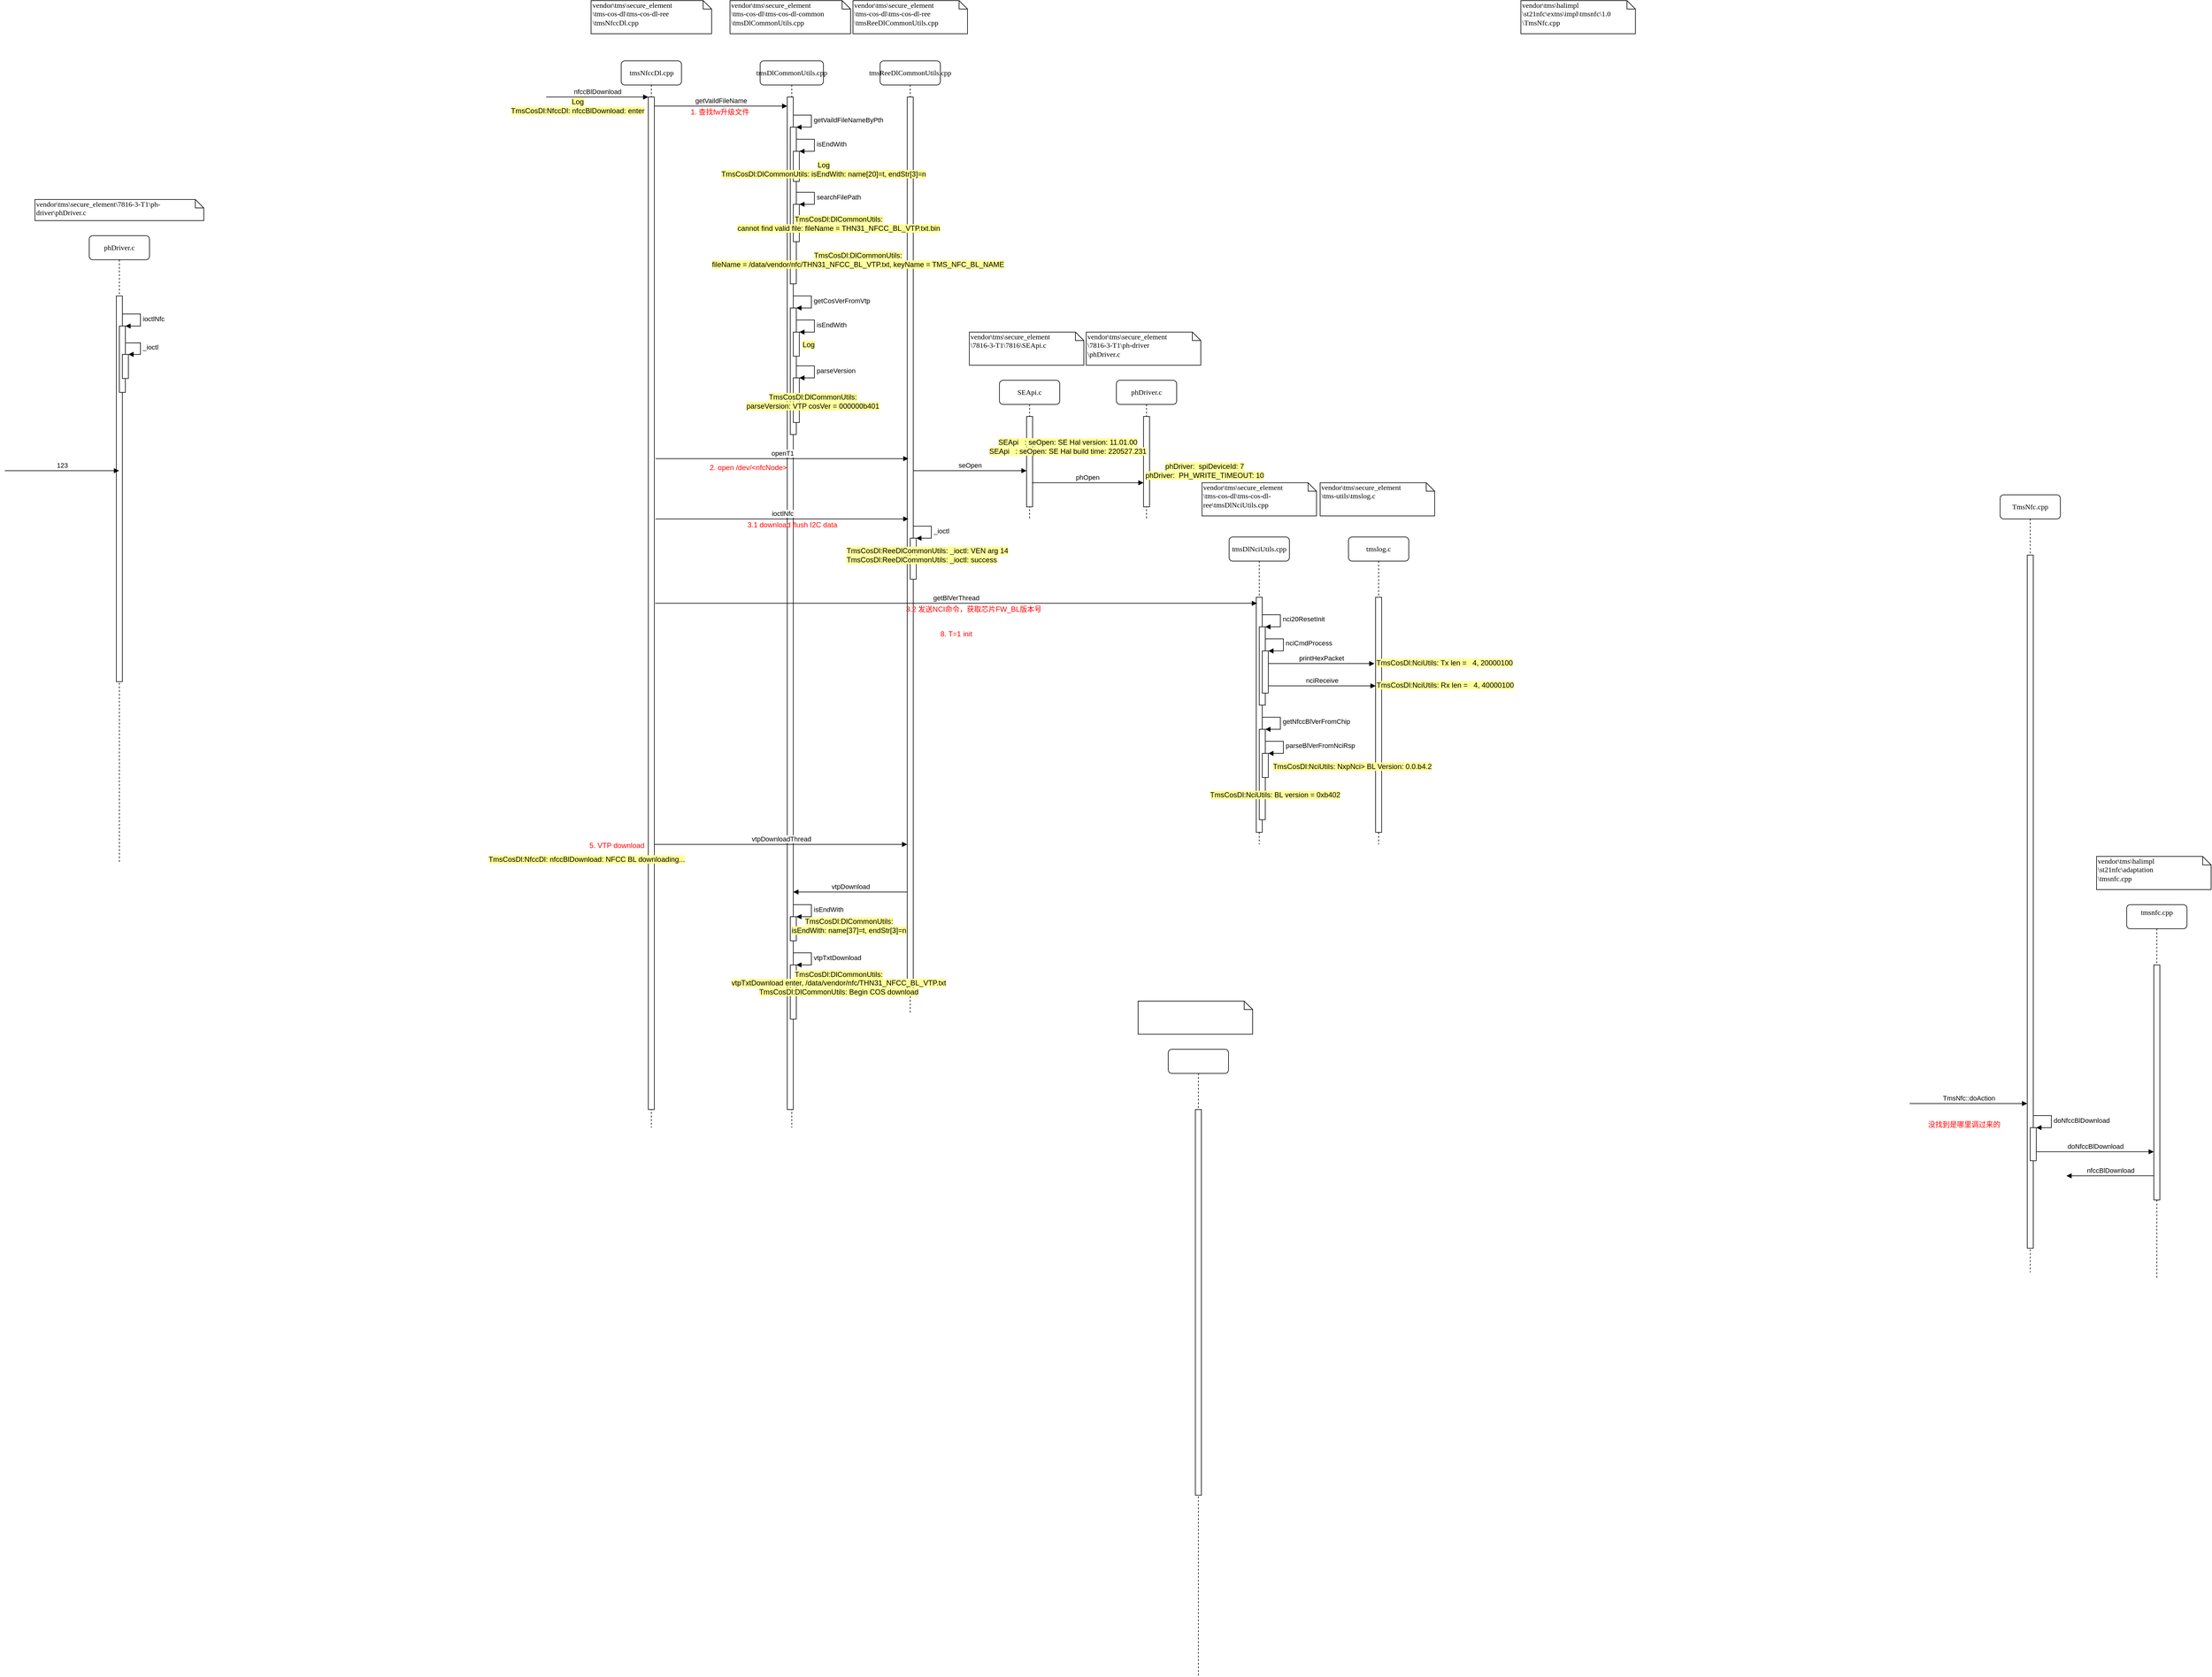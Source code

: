 <mxfile version="20.0.4" type="github">
  <diagram name="Page-1" id="13e1069c-82ec-6db2-03f1-153e76fe0fe0">
    <mxGraphModel dx="3385" dy="1491" grid="1" gridSize="10" guides="1" tooltips="1" connect="1" arrows="1" fold="1" page="1" pageScale="1" pageWidth="1100" pageHeight="850" background="none" math="0" shadow="0">
      <root>
        <mxCell id="0" />
        <mxCell id="1" parent="0" />
        <mxCell id="6wgtEtR7sXNdbjSEoORC-1" value="tmsReeDlCommonUtils.cpp" style="shape=umlLifeline;perimeter=lifelinePerimeter;whiteSpace=wrap;html=1;container=1;collapsible=0;recursiveResize=0;outlineConnect=0;rounded=1;shadow=0;comic=0;labelBackgroundColor=none;strokeWidth=1;fontFamily=Verdana;fontSize=12;align=center;" parent="1" vertex="1">
          <mxGeometry x="-628" y="-500" width="100" height="1580" as="geometry" />
        </mxCell>
        <mxCell id="6wgtEtR7sXNdbjSEoORC-2" value="" style="html=1;points=[];perimeter=orthogonalPerimeter;rounded=0;shadow=0;comic=0;labelBackgroundColor=none;strokeWidth=1;fontFamily=Verdana;fontSize=12;align=center;" parent="6wgtEtR7sXNdbjSEoORC-1" vertex="1">
          <mxGeometry x="45" y="60" width="10" height="1480" as="geometry" />
        </mxCell>
        <mxCell id="9sHiLgnCU4G7EcTDu4WB-1" value="" style="html=1;points=[];perimeter=orthogonalPerimeter;" parent="6wgtEtR7sXNdbjSEoORC-1" vertex="1">
          <mxGeometry x="50" y="792" width="10" height="68" as="geometry" />
        </mxCell>
        <mxCell id="9sHiLgnCU4G7EcTDu4WB-2" value="_ioctl" style="edgeStyle=orthogonalEdgeStyle;html=1;align=left;spacingLeft=2;endArrow=block;rounded=0;entryX=1;entryY=0;" parent="6wgtEtR7sXNdbjSEoORC-1" target="9sHiLgnCU4G7EcTDu4WB-1" edge="1">
          <mxGeometry relative="1" as="geometry">
            <mxPoint x="55" y="772" as="sourcePoint" />
            <Array as="points">
              <mxPoint x="85" y="772" />
            </Array>
          </mxGeometry>
        </mxCell>
        <mxCell id="6wgtEtR7sXNdbjSEoORC-37" value="tmsDlCommonUtils.cpp" style="shape=umlLifeline;perimeter=lifelinePerimeter;whiteSpace=wrap;html=1;container=1;collapsible=0;recursiveResize=0;outlineConnect=0;rounded=1;shadow=0;comic=0;labelBackgroundColor=none;strokeWidth=1;fontFamily=Verdana;fontSize=12;align=center;" parent="1" vertex="1">
          <mxGeometry x="-827" y="-500" width="105" height="1770" as="geometry" />
        </mxCell>
        <mxCell id="6wgtEtR7sXNdbjSEoORC-38" value="" style="html=1;points=[];perimeter=orthogonalPerimeter;rounded=0;shadow=0;comic=0;labelBackgroundColor=none;strokeWidth=1;fontFamily=Verdana;fontSize=12;align=center;" parent="6wgtEtR7sXNdbjSEoORC-37" vertex="1">
          <mxGeometry x="45" y="60" width="10" height="1680" as="geometry" />
        </mxCell>
        <object label="getVaildFileName" id="6wgtEtR7sXNdbjSEoORC-49">
          <mxCell style="html=1;verticalAlign=bottom;endArrow=block;rounded=0;" parent="6wgtEtR7sXNdbjSEoORC-37" edge="1">
            <mxGeometry width="80" relative="1" as="geometry">
              <mxPoint x="-175.5" y="75" as="sourcePoint" />
              <mxPoint x="45" y="75" as="targetPoint" />
            </mxGeometry>
          </mxCell>
        </object>
        <mxCell id="-rd93zXeOg7RclRvKw8m-17" value="" style="html=1;points=[];perimeter=orthogonalPerimeter;labelBackgroundColor=#FFFF99;fontColor=#000000;" parent="6wgtEtR7sXNdbjSEoORC-37" vertex="1">
          <mxGeometry x="50" y="110" width="10" height="260" as="geometry" />
        </mxCell>
        <mxCell id="-rd93zXeOg7RclRvKw8m-18" value="getVaildFileNameByPth" style="edgeStyle=orthogonalEdgeStyle;html=1;align=left;spacingLeft=2;endArrow=block;rounded=0;entryX=1;entryY=0;fontColor=#000000;" parent="6wgtEtR7sXNdbjSEoORC-37" target="-rd93zXeOg7RclRvKw8m-17" edge="1">
          <mxGeometry relative="1" as="geometry">
            <mxPoint x="55" y="90" as="sourcePoint" />
            <Array as="points">
              <mxPoint x="85" y="90" />
            </Array>
          </mxGeometry>
        </mxCell>
        <mxCell id="-rd93zXeOg7RclRvKw8m-19" value="" style="html=1;points=[];perimeter=orthogonalPerimeter;labelBackgroundColor=#FFFF99;fontColor=#000000;" parent="6wgtEtR7sXNdbjSEoORC-37" vertex="1">
          <mxGeometry x="55" y="150" width="10" height="50" as="geometry" />
        </mxCell>
        <mxCell id="-rd93zXeOg7RclRvKw8m-20" value="isEndWith" style="edgeStyle=orthogonalEdgeStyle;html=1;align=left;spacingLeft=2;endArrow=block;rounded=0;entryX=1;entryY=0;fontColor=#000000;" parent="6wgtEtR7sXNdbjSEoORC-37" target="-rd93zXeOg7RclRvKw8m-19" edge="1">
          <mxGeometry relative="1" as="geometry">
            <mxPoint x="60" y="130" as="sourcePoint" />
            <Array as="points">
              <mxPoint x="90" y="130" />
            </Array>
          </mxGeometry>
        </mxCell>
        <mxCell id="-rd93zXeOg7RclRvKw8m-23" value="" style="html=1;points=[];perimeter=orthogonalPerimeter;labelBackgroundColor=#FFFF99;fontColor=#000000;" parent="6wgtEtR7sXNdbjSEoORC-37" vertex="1">
          <mxGeometry x="55" y="238" width="10" height="62" as="geometry" />
        </mxCell>
        <mxCell id="-rd93zXeOg7RclRvKw8m-24" value="searchFilePath" style="edgeStyle=orthogonalEdgeStyle;html=1;align=left;spacingLeft=2;endArrow=block;rounded=0;entryX=1;entryY=0;fontColor=#000000;" parent="6wgtEtR7sXNdbjSEoORC-37" target="-rd93zXeOg7RclRvKw8m-23" edge="1">
          <mxGeometry relative="1" as="geometry">
            <mxPoint x="60" y="218" as="sourcePoint" />
            <Array as="points">
              <mxPoint x="90" y="218" />
            </Array>
          </mxGeometry>
        </mxCell>
        <mxCell id="-rd93zXeOg7RclRvKw8m-27" value="" style="html=1;points=[];perimeter=orthogonalPerimeter;labelBackgroundColor=#FFFF99;fontColor=#000000;" parent="6wgtEtR7sXNdbjSEoORC-37" vertex="1">
          <mxGeometry x="50" y="410" width="10" height="210" as="geometry" />
        </mxCell>
        <mxCell id="-rd93zXeOg7RclRvKw8m-28" value="getCosVerFromVtp" style="edgeStyle=orthogonalEdgeStyle;html=1;align=left;spacingLeft=2;endArrow=block;rounded=0;entryX=1;entryY=0;fontColor=#000000;" parent="6wgtEtR7sXNdbjSEoORC-37" target="-rd93zXeOg7RclRvKw8m-27" edge="1">
          <mxGeometry relative="1" as="geometry">
            <mxPoint x="55" y="390" as="sourcePoint" />
            <Array as="points">
              <mxPoint x="85" y="390" />
            </Array>
          </mxGeometry>
        </mxCell>
        <mxCell id="-rd93zXeOg7RclRvKw8m-30" value="" style="html=1;points=[];perimeter=orthogonalPerimeter;labelBackgroundColor=#FFFF99;fontColor=#000000;" parent="6wgtEtR7sXNdbjSEoORC-37" vertex="1">
          <mxGeometry x="55" y="450" width="10" height="40" as="geometry" />
        </mxCell>
        <mxCell id="-rd93zXeOg7RclRvKw8m-31" value="isEndWith" style="edgeStyle=orthogonalEdgeStyle;html=1;align=left;spacingLeft=2;endArrow=block;rounded=0;entryX=1;entryY=0;fontColor=#000000;" parent="6wgtEtR7sXNdbjSEoORC-37" target="-rd93zXeOg7RclRvKw8m-30" edge="1">
          <mxGeometry relative="1" as="geometry">
            <mxPoint x="60" y="430" as="sourcePoint" />
            <Array as="points">
              <mxPoint x="90" y="430" />
            </Array>
          </mxGeometry>
        </mxCell>
        <mxCell id="-rd93zXeOg7RclRvKw8m-32" value="" style="html=1;points=[];perimeter=orthogonalPerimeter;labelBackgroundColor=#FFFF99;fontColor=#000000;" parent="6wgtEtR7sXNdbjSEoORC-37" vertex="1">
          <mxGeometry x="55" y="526" width="10" height="74" as="geometry" />
        </mxCell>
        <mxCell id="-rd93zXeOg7RclRvKw8m-33" value="parseVersion" style="edgeStyle=orthogonalEdgeStyle;html=1;align=left;spacingLeft=2;endArrow=block;rounded=0;entryX=1;entryY=0;fontColor=#000000;" parent="6wgtEtR7sXNdbjSEoORC-37" target="-rd93zXeOg7RclRvKw8m-32" edge="1">
          <mxGeometry relative="1" as="geometry">
            <mxPoint x="60" y="506" as="sourcePoint" />
            <Array as="points">
              <mxPoint x="90" y="506" />
            </Array>
          </mxGeometry>
        </mxCell>
        <mxCell id="6wgtEtR7sXNdbjSEoORC-52" value="&lt;font color=&quot;#ff0000&quot;&gt;2. open /dev/&amp;lt;nfcNode&amp;gt;&lt;/font&gt;" style="text;html=1;resizable=0;autosize=1;align=center;verticalAlign=middle;points=[];fillColor=none;strokeColor=none;rounded=0;" parent="6wgtEtR7sXNdbjSEoORC-37" vertex="1">
          <mxGeometry x="-95" y="660" width="150" height="30" as="geometry" />
        </mxCell>
        <mxCell id="6wgtEtR7sXNdbjSEoORC-87" value="ioctlNfc" style="html=1;verticalAlign=bottom;endArrow=block;rounded=0;" parent="6wgtEtR7sXNdbjSEoORC-37" edge="1">
          <mxGeometry width="80" relative="1" as="geometry">
            <mxPoint x="-173.5" y="760" as="sourcePoint" />
            <mxPoint x="246" y="760" as="targetPoint" />
          </mxGeometry>
        </mxCell>
        <mxCell id="oXqchAMzsbWQh8HUrbLk-10" value="vtpDownload" style="html=1;verticalAlign=bottom;endArrow=block;rounded=0;" edge="1" parent="6wgtEtR7sXNdbjSEoORC-37">
          <mxGeometry width="80" relative="1" as="geometry">
            <mxPoint x="244" y="1379" as="sourcePoint" />
            <mxPoint x="55" y="1379" as="targetPoint" />
          </mxGeometry>
        </mxCell>
        <mxCell id="oXqchAMzsbWQh8HUrbLk-11" value="" style="html=1;points=[];perimeter=orthogonalPerimeter;labelBackgroundColor=#FFFF99;" vertex="1" parent="6wgtEtR7sXNdbjSEoORC-37">
          <mxGeometry x="50" y="1420" width="10" height="40" as="geometry" />
        </mxCell>
        <mxCell id="oXqchAMzsbWQh8HUrbLk-12" value="isEndWith" style="edgeStyle=orthogonalEdgeStyle;html=1;align=left;spacingLeft=2;endArrow=block;rounded=0;entryX=1;entryY=0;" edge="1" target="oXqchAMzsbWQh8HUrbLk-11" parent="6wgtEtR7sXNdbjSEoORC-37">
          <mxGeometry relative="1" as="geometry">
            <mxPoint x="55" y="1400" as="sourcePoint" />
            <Array as="points">
              <mxPoint x="85" y="1400" />
            </Array>
          </mxGeometry>
        </mxCell>
        <mxCell id="oXqchAMzsbWQh8HUrbLk-16" value="" style="html=1;points=[];perimeter=orthogonalPerimeter;labelBackgroundColor=#FFFF99;" vertex="1" parent="6wgtEtR7sXNdbjSEoORC-37">
          <mxGeometry x="50" y="1500" width="10" height="90" as="geometry" />
        </mxCell>
        <mxCell id="oXqchAMzsbWQh8HUrbLk-17" value="vtpTxtDownload" style="edgeStyle=orthogonalEdgeStyle;html=1;align=left;spacingLeft=2;endArrow=block;rounded=0;entryX=1;entryY=0;" edge="1" target="oXqchAMzsbWQh8HUrbLk-16" parent="6wgtEtR7sXNdbjSEoORC-37">
          <mxGeometry relative="1" as="geometry">
            <mxPoint x="55" y="1480" as="sourcePoint" />
            <Array as="points">
              <mxPoint x="85" y="1480" />
            </Array>
          </mxGeometry>
        </mxCell>
        <mxCell id="7baba1c4bc27f4b0-8" value="tmsDlNciUtils.cpp" style="shape=umlLifeline;perimeter=lifelinePerimeter;whiteSpace=wrap;html=1;container=1;collapsible=0;recursiveResize=0;outlineConnect=0;rounded=1;shadow=0;comic=0;labelBackgroundColor=none;strokeWidth=1;fontFamily=Verdana;fontSize=12;align=center;" parent="1" vertex="1">
          <mxGeometry x="-49" y="290" width="100" height="510" as="geometry" />
        </mxCell>
        <mxCell id="7baba1c4bc27f4b0-9" value="" style="html=1;points=[];perimeter=orthogonalPerimeter;rounded=0;shadow=0;comic=0;labelBackgroundColor=none;strokeWidth=1;fontFamily=Verdana;fontSize=12;align=center;" parent="7baba1c4bc27f4b0-8" vertex="1">
          <mxGeometry x="45" y="100" width="10" height="390" as="geometry" />
        </mxCell>
        <mxCell id="6wgtEtR7sXNdbjSEoORC-92" value="" style="html=1;points=[];perimeter=orthogonalPerimeter;" parent="7baba1c4bc27f4b0-8" vertex="1">
          <mxGeometry x="50" y="149.03" width="10" height="130" as="geometry" />
        </mxCell>
        <mxCell id="6wgtEtR7sXNdbjSEoORC-93" value="nci20ResetInit" style="edgeStyle=orthogonalEdgeStyle;html=1;align=left;spacingLeft=2;endArrow=block;rounded=0;entryX=1;entryY=0;" parent="7baba1c4bc27f4b0-8" target="6wgtEtR7sXNdbjSEoORC-92" edge="1">
          <mxGeometry relative="1" as="geometry">
            <mxPoint x="55" y="129.03" as="sourcePoint" />
            <Array as="points">
              <mxPoint x="85" y="129.03" />
            </Array>
          </mxGeometry>
        </mxCell>
        <mxCell id="6wgtEtR7sXNdbjSEoORC-94" value="" style="html=1;points=[];perimeter=orthogonalPerimeter;" parent="7baba1c4bc27f4b0-8" vertex="1">
          <mxGeometry x="55" y="189.03" width="10" height="70" as="geometry" />
        </mxCell>
        <mxCell id="6wgtEtR7sXNdbjSEoORC-95" value="nciCmdProcess" style="edgeStyle=orthogonalEdgeStyle;html=1;align=left;spacingLeft=2;endArrow=block;rounded=0;entryX=1;entryY=0;" parent="7baba1c4bc27f4b0-8" target="6wgtEtR7sXNdbjSEoORC-94" edge="1">
          <mxGeometry relative="1" as="geometry">
            <mxPoint x="60" y="169.03" as="sourcePoint" />
            <Array as="points">
              <mxPoint x="90" y="169.03" />
            </Array>
          </mxGeometry>
        </mxCell>
        <mxCell id="oXqchAMzsbWQh8HUrbLk-3" value="" style="html=1;points=[];perimeter=orthogonalPerimeter;labelBackgroundColor=#FFFF99;" vertex="1" parent="7baba1c4bc27f4b0-8">
          <mxGeometry x="50" y="319.03" width="10" height="150" as="geometry" />
        </mxCell>
        <mxCell id="oXqchAMzsbWQh8HUrbLk-4" value="getNfccBlVerFromChip" style="edgeStyle=orthogonalEdgeStyle;html=1;align=left;spacingLeft=2;endArrow=block;rounded=0;entryX=1;entryY=0;" edge="1" target="oXqchAMzsbWQh8HUrbLk-3" parent="7baba1c4bc27f4b0-8">
          <mxGeometry relative="1" as="geometry">
            <mxPoint x="55" y="299.03" as="sourcePoint" />
            <Array as="points">
              <mxPoint x="85" y="299.03" />
            </Array>
          </mxGeometry>
        </mxCell>
        <mxCell id="oXqchAMzsbWQh8HUrbLk-7" value="" style="html=1;points=[];perimeter=orthogonalPerimeter;labelBackgroundColor=#FFFF99;" vertex="1" parent="7baba1c4bc27f4b0-8">
          <mxGeometry x="55" y="359.03" width="10" height="40" as="geometry" />
        </mxCell>
        <mxCell id="oXqchAMzsbWQh8HUrbLk-8" value="parseBlVerFromNciRsp" style="edgeStyle=orthogonalEdgeStyle;html=1;align=left;spacingLeft=2;endArrow=block;rounded=0;entryX=1;entryY=0;" edge="1" target="oXqchAMzsbWQh8HUrbLk-7" parent="7baba1c4bc27f4b0-8">
          <mxGeometry relative="1" as="geometry">
            <mxPoint x="60" y="339.03" as="sourcePoint" />
            <Array as="points">
              <mxPoint x="90" y="339.03" />
            </Array>
          </mxGeometry>
        </mxCell>
        <mxCell id="7baba1c4bc27f4b0-2" value="TmsNfc.cpp" style="shape=umlLifeline;perimeter=lifelinePerimeter;whiteSpace=wrap;html=1;container=1;collapsible=0;recursiveResize=0;outlineConnect=0;rounded=1;shadow=0;comic=0;labelBackgroundColor=none;strokeWidth=1;fontFamily=Verdana;fontSize=12;align=center;" parent="1" vertex="1">
          <mxGeometry x="1230" y="220" width="100" height="1290" as="geometry" />
        </mxCell>
        <mxCell id="7baba1c4bc27f4b0-10" value="" style="html=1;points=[];perimeter=orthogonalPerimeter;rounded=0;shadow=0;comic=0;labelBackgroundColor=none;strokeWidth=1;fontFamily=Verdana;fontSize=12;align=center;" parent="7baba1c4bc27f4b0-2" vertex="1">
          <mxGeometry x="45" y="100" width="10" height="1150" as="geometry" />
        </mxCell>
        <mxCell id="Ku6d6TWkNU5Iu4rAbxKe-25" value="" style="html=1;points=[];perimeter=orthogonalPerimeter;" parent="7baba1c4bc27f4b0-2" vertex="1">
          <mxGeometry x="50" y="1050" width="10" height="55" as="geometry" />
        </mxCell>
        <mxCell id="Ku6d6TWkNU5Iu4rAbxKe-26" value="doNfccBlDownload" style="edgeStyle=orthogonalEdgeStyle;html=1;align=left;spacingLeft=2;endArrow=block;rounded=0;entryX=1;entryY=0;" parent="7baba1c4bc27f4b0-2" target="Ku6d6TWkNU5Iu4rAbxKe-25" edge="1">
          <mxGeometry relative="1" as="geometry">
            <mxPoint x="55" y="1030" as="sourcePoint" />
            <Array as="points">
              <mxPoint x="85" y="1030" />
            </Array>
          </mxGeometry>
        </mxCell>
        <mxCell id="-rd93zXeOg7RclRvKw8m-12" value="&lt;font color=&quot;#000000&quot;&gt;doNfccBlDownload&lt;/font&gt;" style="html=1;verticalAlign=bottom;endArrow=block;rounded=0;fontColor=#FF0000;" parent="7baba1c4bc27f4b0-2" edge="1">
          <mxGeometry width="80" relative="1" as="geometry">
            <mxPoint x="60" y="1090" as="sourcePoint" />
            <mxPoint x="255" y="1090" as="targetPoint" />
          </mxGeometry>
        </mxCell>
        <mxCell id="Ku6d6TWkNU5Iu4rAbxKe-1" value="tmsNfccDl.cpp" style="shape=umlLifeline;perimeter=lifelinePerimeter;whiteSpace=wrap;html=1;container=1;collapsible=0;recursiveResize=0;outlineConnect=0;rounded=1;shadow=0;comic=0;labelBackgroundColor=none;strokeWidth=1;fontFamily=Verdana;fontSize=12;align=center;" parent="1" vertex="1">
          <mxGeometry x="-1057.5" y="-500" width="100" height="1770" as="geometry" />
        </mxCell>
        <mxCell id="Ku6d6TWkNU5Iu4rAbxKe-2" value="" style="html=1;points=[];perimeter=orthogonalPerimeter;rounded=0;shadow=0;comic=0;labelBackgroundColor=none;strokeWidth=1;fontFamily=Verdana;fontSize=12;align=center;" parent="Ku6d6TWkNU5Iu4rAbxKe-1" vertex="1">
          <mxGeometry x="45" y="60" width="10" height="1680" as="geometry" />
        </mxCell>
        <mxCell id="6wgtEtR7sXNdbjSEoORC-17" value="tmslog.c" style="shape=umlLifeline;perimeter=lifelinePerimeter;whiteSpace=wrap;html=1;container=1;collapsible=0;recursiveResize=0;outlineConnect=0;rounded=1;shadow=0;comic=0;labelBackgroundColor=none;strokeWidth=1;fontFamily=Verdana;fontSize=12;align=center;" parent="1" vertex="1">
          <mxGeometry x="149" y="290" width="100" height="510" as="geometry" />
        </mxCell>
        <mxCell id="6wgtEtR7sXNdbjSEoORC-18" value="" style="html=1;points=[];perimeter=orthogonalPerimeter;rounded=0;shadow=0;comic=0;labelBackgroundColor=none;strokeWidth=1;fontFamily=Verdana;fontSize=12;align=center;" parent="6wgtEtR7sXNdbjSEoORC-17" vertex="1">
          <mxGeometry x="45" y="100" width="10" height="390" as="geometry" />
        </mxCell>
        <mxCell id="6wgtEtR7sXNdbjSEoORC-83" value="&lt;span style=&quot;text-align: left;&quot;&gt;phDriver.c&lt;/span&gt;" style="shape=umlLifeline;perimeter=lifelinePerimeter;whiteSpace=wrap;html=1;container=1;collapsible=0;recursiveResize=0;outlineConnect=0;rounded=1;shadow=0;comic=0;labelBackgroundColor=none;strokeWidth=1;fontFamily=Verdana;fontSize=12;align=center;" parent="1" vertex="1">
          <mxGeometry x="-236" y="30" width="100" height="230" as="geometry" />
        </mxCell>
        <mxCell id="6wgtEtR7sXNdbjSEoORC-84" value="" style="html=1;points=[];perimeter=orthogonalPerimeter;rounded=0;shadow=0;comic=0;labelBackgroundColor=none;strokeWidth=1;fontFamily=Verdana;fontSize=12;align=center;" parent="6wgtEtR7sXNdbjSEoORC-83" vertex="1">
          <mxGeometry x="45" y="60" width="10" height="150" as="geometry" />
        </mxCell>
        <mxCell id="6wgtEtR7sXNdbjSEoORC-60" value="&lt;span style=&quot;text-align: left;&quot;&gt;SEApi.c&lt;/span&gt;" style="shape=umlLifeline;perimeter=lifelinePerimeter;whiteSpace=wrap;html=1;container=1;collapsible=0;recursiveResize=0;outlineConnect=0;rounded=1;shadow=0;comic=0;labelBackgroundColor=none;strokeWidth=1;fontFamily=Verdana;fontSize=12;align=center;" parent="1" vertex="1">
          <mxGeometry x="-430" y="30" width="100" height="230" as="geometry" />
        </mxCell>
        <mxCell id="6wgtEtR7sXNdbjSEoORC-61" value="" style="html=1;points=[];perimeter=orthogonalPerimeter;rounded=0;shadow=0;comic=0;labelBackgroundColor=none;strokeWidth=1;fontFamily=Verdana;fontSize=12;align=center;" parent="6wgtEtR7sXNdbjSEoORC-60" vertex="1">
          <mxGeometry x="45" y="60" width="10" height="150" as="geometry" />
        </mxCell>
        <mxCell id="6wgtEtR7sXNdbjSEoORC-4" value="vendor\tms\secure_element&lt;br&gt;\tms-cos-dl\tms-cos-dl-ree&lt;br&gt;\tmsReeDlCommonUtils.cpp" style="shape=note;whiteSpace=wrap;html=1;size=14;verticalAlign=top;align=left;spacingTop=-6;rounded=0;shadow=0;comic=0;labelBackgroundColor=none;strokeWidth=1;fontFamily=Verdana;fontSize=12" parent="1" vertex="1">
          <mxGeometry x="-673" y="-600" width="190" height="55" as="geometry" />
        </mxCell>
        <mxCell id="6wgtEtR7sXNdbjSEoORC-16" value="&lt;span style=&quot;background-color: rgb(255, 255, 153); text-align: left;&quot;&gt;TmsCosDl:NciUtils: Tx len =&amp;nbsp; &amp;nbsp;4, 20000100&lt;/span&gt;" style="text;html=1;resizable=0;autosize=1;align=center;verticalAlign=middle;points=[];fillColor=none;strokeColor=none;rounded=0;" parent="1" vertex="1">
          <mxGeometry x="183" y="484" width="250" height="30" as="geometry" />
        </mxCell>
        <mxCell id="6wgtEtR7sXNdbjSEoORC-29" value="&lt;span style=&quot;text-align: left;&quot;&gt;phDriver.c&lt;/span&gt;" style="shape=umlLifeline;perimeter=lifelinePerimeter;whiteSpace=wrap;html=1;container=1;collapsible=0;recursiveResize=0;outlineConnect=0;rounded=1;shadow=0;comic=0;labelBackgroundColor=none;strokeWidth=1;fontFamily=Verdana;fontSize=12;align=center;" parent="1" vertex="1">
          <mxGeometry x="-1940" y="-210" width="100" height="1040" as="geometry" />
        </mxCell>
        <mxCell id="6wgtEtR7sXNdbjSEoORC-30" value="" style="html=1;points=[];perimeter=orthogonalPerimeter;rounded=0;shadow=0;comic=0;labelBackgroundColor=none;strokeWidth=1;fontFamily=Verdana;fontSize=12;align=center;" parent="6wgtEtR7sXNdbjSEoORC-29" vertex="1">
          <mxGeometry x="45" y="100" width="10" height="640" as="geometry" />
        </mxCell>
        <mxCell id="6wgtEtR7sXNdbjSEoORC-31" value="" style="html=1;points=[];perimeter=orthogonalPerimeter;" parent="6wgtEtR7sXNdbjSEoORC-29" vertex="1">
          <mxGeometry x="50" y="150" width="10" height="110" as="geometry" />
        </mxCell>
        <mxCell id="6wgtEtR7sXNdbjSEoORC-32" value="ioctlNfc" style="edgeStyle=orthogonalEdgeStyle;html=1;align=left;spacingLeft=2;endArrow=block;rounded=0;entryX=1;entryY=0;" parent="6wgtEtR7sXNdbjSEoORC-29" target="6wgtEtR7sXNdbjSEoORC-31" edge="1">
          <mxGeometry relative="1" as="geometry">
            <mxPoint x="55" y="130" as="sourcePoint" />
            <Array as="points">
              <mxPoint x="85" y="130" />
            </Array>
          </mxGeometry>
        </mxCell>
        <mxCell id="6wgtEtR7sXNdbjSEoORC-33" value="" style="html=1;points=[];perimeter=orthogonalPerimeter;" parent="6wgtEtR7sXNdbjSEoORC-29" vertex="1">
          <mxGeometry x="55" y="197" width="10" height="40" as="geometry" />
        </mxCell>
        <mxCell id="6wgtEtR7sXNdbjSEoORC-34" value="_ioctl" style="edgeStyle=orthogonalEdgeStyle;html=1;align=left;spacingLeft=2;endArrow=block;rounded=0;entryX=1;entryY=0;exitX=1.086;exitY=0.254;exitDx=0;exitDy=0;exitPerimeter=0;" parent="6wgtEtR7sXNdbjSEoORC-29" source="6wgtEtR7sXNdbjSEoORC-31" target="6wgtEtR7sXNdbjSEoORC-33" edge="1">
          <mxGeometry relative="1" as="geometry">
            <mxPoint x="55" y="177" as="sourcePoint" />
            <Array as="points">
              <mxPoint x="85" y="178" />
              <mxPoint x="85" y="197" />
            </Array>
          </mxGeometry>
        </mxCell>
        <mxCell id="6wgtEtR7sXNdbjSEoORC-35" value="vendor\tms\secure_element\7816-3-T1\ph-driver\phDriver.c" style="shape=note;whiteSpace=wrap;html=1;size=14;verticalAlign=top;align=left;spacingTop=-6;rounded=0;shadow=0;comic=0;labelBackgroundColor=none;strokeWidth=1;fontFamily=Verdana;fontSize=12" parent="1" vertex="1">
          <mxGeometry x="-2030" y="-270" width="280" height="35" as="geometry" />
        </mxCell>
        <mxCell id="6wgtEtR7sXNdbjSEoORC-36" value="123" style="html=1;verticalAlign=bottom;endArrow=block;rounded=0;" parent="1" target="6wgtEtR7sXNdbjSEoORC-29" edge="1">
          <mxGeometry width="80" relative="1" as="geometry">
            <mxPoint x="-2080" y="180" as="sourcePoint" />
            <mxPoint x="-1970.5" y="180" as="targetPoint" />
          </mxGeometry>
        </mxCell>
        <mxCell id="6wgtEtR7sXNdbjSEoORC-43" value="vendor\tms\secure_element&lt;br&gt;\tms-cos-dl\tms-cos-dl-common&lt;br&gt;\tmsDlCommonUtils.cpp" style="shape=note;whiteSpace=wrap;html=1;size=14;verticalAlign=top;align=left;spacingTop=-6;rounded=0;shadow=0;comic=0;labelBackgroundColor=none;strokeWidth=1;fontFamily=Verdana;fontSize=12" parent="1" vertex="1">
          <mxGeometry x="-877" y="-600" width="200" height="55" as="geometry" />
        </mxCell>
        <mxCell id="6wgtEtR7sXNdbjSEoORC-50" value="&lt;font color=&quot;#ff0000&quot;&gt;1.&amp;nbsp;查找fw升级文件&lt;/font&gt;" style="text;html=1;resizable=0;autosize=1;align=center;verticalAlign=middle;points=[];fillColor=none;strokeColor=none;rounded=0;" parent="1" vertex="1">
          <mxGeometry x="-954.5" y="-430" width="120" height="30" as="geometry" />
        </mxCell>
        <mxCell id="6wgtEtR7sXNdbjSEoORC-71" value="vendor\tms\secure_element&lt;br&gt;\7816-3-T1\7816\SEApi.c" style="shape=note;whiteSpace=wrap;html=1;size=14;verticalAlign=top;align=left;spacingTop=-6;rounded=0;shadow=0;comic=0;labelBackgroundColor=none;strokeWidth=1;fontFamily=Verdana;fontSize=12" parent="1" vertex="1">
          <mxGeometry x="-480" y="-50" width="190" height="55" as="geometry" />
        </mxCell>
        <mxCell id="6wgtEtR7sXNdbjSEoORC-72" value="vendor\tms\secure_element&lt;br&gt;\tms-cos-dl\tms-cos-dl-ree&lt;br&gt;\tmsNfccDl.cpp" style="shape=note;whiteSpace=wrap;html=1;size=14;verticalAlign=top;align=left;spacingTop=-6;rounded=0;shadow=0;comic=0;labelBackgroundColor=none;strokeWidth=1;fontFamily=Verdana;fontSize=12" parent="1" vertex="1">
          <mxGeometry x="-1107.5" y="-600" width="200" height="55" as="geometry" />
        </mxCell>
        <mxCell id="6wgtEtR7sXNdbjSEoORC-73" value="vendor\tms\secure_element&lt;br&gt;\tms-cos-dl\tms-cos-dl-ree\tmsDlNciUtils.cpp" style="shape=note;whiteSpace=wrap;html=1;size=14;verticalAlign=top;align=left;spacingTop=-6;rounded=0;shadow=0;comic=0;labelBackgroundColor=none;strokeWidth=1;fontFamily=Verdana;fontSize=12" parent="1" vertex="1">
          <mxGeometry x="-94" y="200" width="190" height="55" as="geometry" />
        </mxCell>
        <mxCell id="6wgtEtR7sXNdbjSEoORC-74" value="vendor\tms\halimpl&lt;br&gt;\st21nfc\extns\impl\tmsnfc\1.0&lt;br&gt;\TmsNfc.cpp" style="shape=note;whiteSpace=wrap;html=1;size=14;verticalAlign=top;align=left;spacingTop=-6;rounded=0;shadow=0;comic=0;labelBackgroundColor=none;strokeWidth=1;fontFamily=Verdana;fontSize=12" parent="1" vertex="1">
          <mxGeometry x="435" y="-600" width="190" height="55" as="geometry" />
        </mxCell>
        <mxCell id="6wgtEtR7sXNdbjSEoORC-79" value="" style="shape=umlLifeline;perimeter=lifelinePerimeter;whiteSpace=wrap;html=1;container=1;collapsible=0;recursiveResize=0;outlineConnect=0;rounded=1;shadow=0;comic=0;labelBackgroundColor=none;strokeWidth=1;fontFamily=Verdana;fontSize=12;align=center;" parent="1" vertex="1">
          <mxGeometry x="-150" y="1140" width="100" height="1040" as="geometry" />
        </mxCell>
        <mxCell id="6wgtEtR7sXNdbjSEoORC-80" value="" style="html=1;points=[];perimeter=orthogonalPerimeter;rounded=0;shadow=0;comic=0;labelBackgroundColor=none;strokeWidth=1;fontFamily=Verdana;fontSize=12;align=center;" parent="6wgtEtR7sXNdbjSEoORC-79" vertex="1">
          <mxGeometry x="45" y="100" width="10" height="640" as="geometry" />
        </mxCell>
        <mxCell id="6wgtEtR7sXNdbjSEoORC-81" value="" style="shape=note;whiteSpace=wrap;html=1;size=14;verticalAlign=top;align=left;spacingTop=-6;rounded=0;shadow=0;comic=0;labelBackgroundColor=none;strokeWidth=1;fontFamily=Verdana;fontSize=12" parent="1" vertex="1">
          <mxGeometry x="-200" y="1060" width="190" height="55" as="geometry" />
        </mxCell>
        <mxCell id="6wgtEtR7sXNdbjSEoORC-82" value="vendor\tms\secure_element&lt;br&gt;\7816-3-T1\ph-driver&lt;br&gt;\phDriver.c" style="shape=note;whiteSpace=wrap;html=1;size=14;verticalAlign=top;align=left;spacingTop=-6;rounded=0;shadow=0;comic=0;labelBackgroundColor=none;strokeWidth=1;fontFamily=Verdana;fontSize=12" parent="1" vertex="1">
          <mxGeometry x="-286" y="-50" width="190" height="55" as="geometry" />
        </mxCell>
        <mxCell id="6wgtEtR7sXNdbjSEoORC-85" value="phOpen" style="html=1;verticalAlign=bottom;endArrow=block;rounded=0;exitX=0.892;exitY=0.157;exitDx=0;exitDy=0;exitPerimeter=0;" parent="1" edge="1">
          <mxGeometry width="80" relative="1" as="geometry">
            <mxPoint x="-376.08" y="200.0" as="sourcePoint" />
            <mxPoint x="-191" y="200.0" as="targetPoint" />
          </mxGeometry>
        </mxCell>
        <mxCell id="6wgtEtR7sXNdbjSEoORC-10" value="&lt;span style=&quot;background-color: rgb(255, 255, 153); text-align: left;&quot;&gt;TmsCosDl:ReeDlCommonUtils: _ioctl: VEN arg 14&lt;/span&gt;&lt;br&gt;&lt;div style=&quot;text-align: left;&quot;&gt;&lt;span style=&quot;background-color: rgb(255, 255, 153);&quot;&gt;TmsCosDl:ReeDlCommonUtils: _ioctl: success&lt;/span&gt;&lt;/div&gt;" style="text;html=1;resizable=0;autosize=1;align=center;verticalAlign=middle;points=[];fillColor=none;strokeColor=none;rounded=0;" parent="1" vertex="1">
          <mxGeometry x="-695" y="300" width="290" height="40" as="geometry" />
        </mxCell>
        <mxCell id="6wgtEtR7sXNdbjSEoORC-90" value="&lt;font color=&quot;#ff0000&quot;&gt;3.1 download flush I2C data&lt;/font&gt;" style="text;html=1;resizable=0;autosize=1;align=center;verticalAlign=middle;points=[];fillColor=none;strokeColor=none;rounded=0;" parent="1" vertex="1">
          <mxGeometry x="-859.5" y="255" width="170" height="30" as="geometry" />
        </mxCell>
        <mxCell id="6wgtEtR7sXNdbjSEoORC-75" value="seOpen" style="html=1;verticalAlign=bottom;endArrow=block;rounded=0;" parent="1" edge="1">
          <mxGeometry width="80" relative="1" as="geometry">
            <mxPoint x="-573" y="180" as="sourcePoint" />
            <mxPoint x="-385" y="180" as="targetPoint" />
          </mxGeometry>
        </mxCell>
        <mxCell id="6wgtEtR7sXNdbjSEoORC-91" value="&lt;font color=&quot;#ff0000&quot;&gt;3.2 发送NCI命令，获取芯片FW_BL版本号&lt;/font&gt;" style="text;html=1;resizable=0;autosize=1;align=center;verticalAlign=middle;points=[];fillColor=none;strokeColor=none;rounded=0;" parent="1" vertex="1">
          <mxGeometry x="-598" y="395" width="250" height="30" as="geometry" />
        </mxCell>
        <mxCell id="6wgtEtR7sXNdbjSEoORC-96" value="&lt;span style=&quot;text-align: left;&quot;&gt;printHexPacket&lt;/span&gt;" style="html=1;verticalAlign=bottom;endArrow=block;rounded=0;" parent="1" edge="1">
          <mxGeometry width="80" relative="1" as="geometry">
            <mxPoint x="16" y="500.03" as="sourcePoint" />
            <mxPoint x="192" y="500.03" as="targetPoint" />
          </mxGeometry>
        </mxCell>
        <mxCell id="6wgtEtR7sXNdbjSEoORC-97" value="vendor\tms\secure_element&lt;br&gt;\tms-utils\tmslog.c" style="shape=note;whiteSpace=wrap;html=1;size=14;verticalAlign=top;align=left;spacingTop=-6;rounded=0;shadow=0;comic=0;labelBackgroundColor=none;strokeWidth=1;fontFamily=Verdana;fontSize=12" parent="1" vertex="1">
          <mxGeometry x="102" y="200" width="190" height="55" as="geometry" />
        </mxCell>
        <mxCell id="6wgtEtR7sXNdbjSEoORC-86" value="&lt;span style=&quot;background-color: rgb(255, 255, 153); text-align: left;&quot;&gt;phDriver:&amp;nbsp; spiDeviceId: 7&lt;/span&gt;&lt;br&gt;&lt;div style=&quot;text-align: left;&quot;&gt;&lt;span style=&quot;background-color: rgb(255, 255, 153);&quot;&gt;phDriver:&amp;nbsp; PH_WRITE_TIMEOUT: 10&lt;/span&gt;&lt;/div&gt;" style="text;html=1;resizable=0;autosize=1;align=center;verticalAlign=middle;points=[];fillColor=none;strokeColor=none;rounded=0;" parent="1" vertex="1">
          <mxGeometry x="-200" y="160" width="220" height="40" as="geometry" />
        </mxCell>
        <mxCell id="6wgtEtR7sXNdbjSEoORC-101" value="&lt;font color=&quot;#ff0000&quot;&gt;5. VTP download&lt;/font&gt;" style="text;html=1;resizable=0;autosize=1;align=center;verticalAlign=middle;points=[];fillColor=none;strokeColor=none;rounded=0;" parent="1" vertex="1">
          <mxGeometry x="-1120" y="787" width="110" height="30" as="geometry" />
        </mxCell>
        <mxCell id="Ku6d6TWkNU5Iu4rAbxKe-6" value="&lt;div style=&quot;text-align: left;&quot;&gt;&lt;span style=&quot;font-size: 11px;&quot;&gt;getBlVerThread&lt;/span&gt;&lt;/div&gt;" style="html=1;verticalAlign=bottom;endArrow=block;rounded=0;" parent="1" edge="1">
          <mxGeometry width="80" relative="1" as="geometry">
            <mxPoint x="-1001.25" y="400" as="sourcePoint" />
            <mxPoint x="-2.75" y="400" as="targetPoint" />
          </mxGeometry>
        </mxCell>
        <mxCell id="-rd93zXeOg7RclRvKw8m-2" value="&lt;font color=&quot;#ff0000&quot;&gt;8. T=1 init&lt;/font&gt;" style="text;html=1;resizable=0;autosize=1;align=center;verticalAlign=middle;points=[];fillColor=none;strokeColor=none;rounded=0;" parent="1" vertex="1">
          <mxGeometry x="-542" y="436" width="80" height="30" as="geometry" />
        </mxCell>
        <mxCell id="-rd93zXeOg7RclRvKw8m-7" value="&lt;span style=&quot;background-color: rgb(255, 255, 153); text-align: left;&quot;&gt;TmsCosDl:NciUtils: BL version = 0xb402&lt;/span&gt;" style="text;html=1;resizable=0;autosize=1;align=center;verticalAlign=middle;points=[];fillColor=none;strokeColor=none;rounded=0;" parent="1" vertex="1">
          <mxGeometry x="-93" y="703.03" width="240" height="30" as="geometry" />
        </mxCell>
        <mxCell id="-rd93zXeOg7RclRvKw8m-8" value="&lt;font color=&quot;#ff0000&quot;&gt;没找到是哪里调过来的&lt;/font&gt;" style="text;html=1;resizable=0;autosize=1;align=center;verticalAlign=middle;points=[];fillColor=none;strokeColor=none;rounded=0;" parent="1" vertex="1">
          <mxGeometry x="1100" y="1250" width="140" height="30" as="geometry" />
        </mxCell>
        <mxCell id="-rd93zXeOg7RclRvKw8m-9" value="vendor\tms\halimpl&lt;br&gt;\st21nfc\adaptation&lt;br&gt;\tmsnfc.cpp" style="shape=note;whiteSpace=wrap;html=1;size=14;verticalAlign=top;align=left;spacingTop=-6;rounded=0;shadow=0;comic=0;labelBackgroundColor=none;strokeWidth=1;fontFamily=Verdana;fontSize=12" parent="1" vertex="1">
          <mxGeometry x="1390" y="820" width="190" height="55" as="geometry" />
        </mxCell>
        <mxCell id="-rd93zXeOg7RclRvKw8m-10" value="&#xa;&lt;span style=&quot;color: rgb(0, 0, 0); font-family: Verdana; font-size: 12px; font-style: normal; font-variant-ligatures: normal; font-variant-caps: normal; font-weight: 400; letter-spacing: normal; orphans: 2; text-align: left; text-indent: 0px; text-transform: none; widows: 2; word-spacing: 0px; -webkit-text-stroke-width: 0px; background-color: rgb(248, 249, 250); text-decoration-style: initial; text-decoration-color: initial; float: none; display: inline !important;&quot;&gt;tmsnfc.cpp&lt;/span&gt;&#xa;&#xa;" style="shape=umlLifeline;perimeter=lifelinePerimeter;whiteSpace=wrap;html=1;container=1;collapsible=0;recursiveResize=0;outlineConnect=0;rounded=1;shadow=0;comic=0;labelBackgroundColor=none;strokeWidth=1;fontFamily=Verdana;fontSize=12;align=center;" parent="1" vertex="1">
          <mxGeometry x="1440" y="900" width="100" height="620" as="geometry" />
        </mxCell>
        <mxCell id="-rd93zXeOg7RclRvKw8m-11" value="" style="html=1;points=[];perimeter=orthogonalPerimeter;rounded=0;shadow=0;comic=0;labelBackgroundColor=none;strokeWidth=1;fontFamily=Verdana;fontSize=12;align=center;" parent="-rd93zXeOg7RclRvKw8m-10" vertex="1">
          <mxGeometry x="45" y="100" width="10" height="390" as="geometry" />
        </mxCell>
        <mxCell id="-rd93zXeOg7RclRvKw8m-14" value="nfccBlDownload" style="html=1;verticalAlign=bottom;endArrow=block;rounded=0;fontColor=#000000;" parent="-rd93zXeOg7RclRvKw8m-10" edge="1">
          <mxGeometry width="80" relative="1" as="geometry">
            <mxPoint x="45" y="449.9" as="sourcePoint" />
            <mxPoint x="-100" y="450" as="targetPoint" />
          </mxGeometry>
        </mxCell>
        <mxCell id="-rd93zXeOg7RclRvKw8m-15" value="&lt;span style=&quot;background-color: rgb(255, 255, 153);&quot;&gt;Log&lt;br&gt;&lt;/span&gt;&lt;div style=&quot;text-align: left;&quot;&gt;&lt;span style=&quot;background-color: rgb(255, 255, 153);&quot;&gt;TmsCosDl:NfccDl: nfccBlDownload: enter&lt;/span&gt;&lt;br&gt;&lt;/div&gt;" style="text;html=1;resizable=0;autosize=1;align=center;verticalAlign=middle;points=[];fillColor=none;strokeColor=none;rounded=0;" parent="1" vertex="1">
          <mxGeometry x="-1250" y="-445" width="240" height="40" as="geometry" />
        </mxCell>
        <mxCell id="-rd93zXeOg7RclRvKw8m-16" value="&lt;span style=&quot;background-color: rgb(255, 255, 153); text-align: left;&quot;&gt;SEApi&amp;nbsp; &amp;nbsp;: seOpen: SE Hal version: 11.01.00&lt;/span&gt;&lt;br&gt;&lt;div style=&quot;text-align: left;&quot;&gt;&lt;span style=&quot;background-color: rgb(255, 255, 153);&quot;&gt;SEApi&amp;nbsp; &amp;nbsp;: seOpen: SE Hal build time: 220527.231&lt;/span&gt;&lt;br&gt;&lt;/div&gt;" style="text;html=1;resizable=0;autosize=1;align=center;verticalAlign=middle;points=[];fillColor=none;strokeColor=none;rounded=0;" parent="1" vertex="1">
          <mxGeometry x="-462" y="120" width="290" height="40" as="geometry" />
        </mxCell>
        <mxCell id="Ku6d6TWkNU5Iu4rAbxKe-9" value="nfccBlDownload" style="html=1;verticalAlign=bottom;endArrow=block;rounded=0;" parent="1" edge="1">
          <mxGeometry width="80" relative="1" as="geometry">
            <mxPoint x="-1182" y="-440" as="sourcePoint" />
            <mxPoint x="-1012.5" y="-440" as="targetPoint" />
          </mxGeometry>
        </mxCell>
        <mxCell id="-rd93zXeOg7RclRvKw8m-22" value="&lt;span style=&quot;background-color: rgb(255, 255, 153);&quot;&gt;Log&lt;br&gt;&lt;/span&gt;&lt;div style=&quot;text-align: left;&quot;&gt;&lt;span style=&quot;background-color: rgb(255, 255, 153);&quot;&gt;TmsCosDl:DlCommonUtils: isEndWith: name[20]=t, endStr[3]=n&lt;/span&gt;&lt;br&gt;&lt;/div&gt;" style="text;html=1;resizable=0;autosize=1;align=center;verticalAlign=middle;points=[];fillColor=none;strokeColor=none;rounded=0;" parent="1" vertex="1">
          <mxGeometry x="-902" y="-340" width="360" height="40" as="geometry" />
        </mxCell>
        <mxCell id="-rd93zXeOg7RclRvKw8m-25" value="&lt;span style=&quot;background-color: rgb(255, 255, 153);&quot;&gt;TmsCosDl:DlCommonUtils: &lt;br&gt;cannot find valid file: fileName = THN31_NFCC_BL_VTP.txt.bin&lt;/span&gt;" style="text;html=1;resizable=0;autosize=1;align=center;verticalAlign=middle;points=[];fillColor=none;strokeColor=none;rounded=0;" parent="1" vertex="1">
          <mxGeometry x="-877" y="-250" width="360" height="40" as="geometry" />
        </mxCell>
        <mxCell id="-rd93zXeOg7RclRvKw8m-26" value="&lt;span style=&quot;background-color: rgb(255, 255, 153);&quot;&gt;TmsCosDl:DlCommonUtils: &lt;br&gt;fileName = /data/vendor/nfc/THN31_NFCC_BL_VTP.txt, keyName = TMS_NFC_BL_NAME&lt;/span&gt;" style="text;html=1;resizable=0;autosize=1;align=center;verticalAlign=middle;points=[];fillColor=none;strokeColor=none;rounded=0;" parent="1" vertex="1">
          <mxGeometry x="-920" y="-190" width="510" height="40" as="geometry" />
        </mxCell>
        <mxCell id="-rd93zXeOg7RclRvKw8m-37" value="&lt;span style=&quot;background-color: rgb(255, 255, 153);&quot;&gt;TmsCosDl:DlCommonUtils: &lt;br&gt;parseVersion: VTP cosVer = 000000b401&lt;/span&gt;" style="text;html=1;resizable=0;autosize=1;align=center;verticalAlign=middle;points=[];fillColor=none;strokeColor=none;rounded=0;" parent="1" vertex="1">
          <mxGeometry x="-860" y="45" width="240" height="40" as="geometry" />
        </mxCell>
        <mxCell id="-rd93zXeOg7RclRvKw8m-34" value="&lt;span style=&quot;background-color: rgb(255, 255, 153);&quot;&gt;Log&lt;/span&gt;&lt;span style=&quot;background-color: rgb(255, 255, 153);&quot;&gt;&lt;br&gt;&lt;/span&gt;" style="text;html=1;resizable=0;autosize=1;align=center;verticalAlign=middle;points=[];fillColor=none;strokeColor=none;rounded=0;" parent="1" vertex="1">
          <mxGeometry x="-767" y="-44" width="40" height="30" as="geometry" />
        </mxCell>
        <mxCell id="6wgtEtR7sXNdbjSEoORC-51" value="openT1" style="html=1;verticalAlign=bottom;endArrow=block;rounded=0;" parent="1" edge="1">
          <mxGeometry width="80" relative="1" as="geometry">
            <mxPoint x="-1000.5" y="160.0" as="sourcePoint" />
            <mxPoint x="-581" y="160.0" as="targetPoint" />
          </mxGeometry>
        </mxCell>
        <mxCell id="Ku6d6TWkNU5Iu4rAbxKe-24" value="&lt;div style=&quot;text-align: left;&quot;&gt;&lt;span style=&quot;font-size: 11px;&quot;&gt;TmsNfc::doAction&lt;/span&gt;&lt;/div&gt;" style="html=1;verticalAlign=bottom;endArrow=block;rounded=0;" parent="1" edge="1">
          <mxGeometry width="80" relative="1" as="geometry">
            <mxPoint x="1080" y="1230" as="sourcePoint" />
            <mxPoint x="1275" y="1230" as="targetPoint" />
          </mxGeometry>
        </mxCell>
        <mxCell id="oXqchAMzsbWQh8HUrbLk-2" value="&lt;span style=&quot;background-color: rgb(255, 255, 153); text-align: left;&quot;&gt;TmsCosDl:NciUtils: Rx len =&amp;nbsp; &amp;nbsp;4, 40000100&lt;/span&gt;" style="text;html=1;resizable=0;autosize=1;align=center;verticalAlign=middle;points=[];fillColor=none;strokeColor=none;rounded=0;" vertex="1" parent="1">
          <mxGeometry x="184" y="521" width="250" height="30" as="geometry" />
        </mxCell>
        <mxCell id="Ku6d6TWkNU5Iu4rAbxKe-17" value="&lt;span style=&quot;background-color: rgb(255, 255, 153); text-align: left;&quot;&gt;TmsCosDl:NciUtils: NxpNci&amp;gt; BL Version: 0.0.b4.2&lt;/span&gt;" style="text;html=1;resizable=0;autosize=1;align=center;verticalAlign=middle;points=[];fillColor=none;strokeColor=none;rounded=0;" parent="1" vertex="1">
          <mxGeometry x="10" y="656.03" width="290" height="30" as="geometry" />
        </mxCell>
        <mxCell id="oXqchAMzsbWQh8HUrbLk-1" value="nciReceive" style="html=1;verticalAlign=bottom;endArrow=block;rounded=0;" edge="1" parent="1" target="6wgtEtR7sXNdbjSEoORC-18">
          <mxGeometry width="80" relative="1" as="geometry">
            <mxPoint x="16" y="537" as="sourcePoint" />
            <mxPoint x="196.5" y="537" as="targetPoint" />
          </mxGeometry>
        </mxCell>
        <mxCell id="Ku6d6TWkNU5Iu4rAbxKe-22" value="&lt;span style=&quot;background-color: rgb(255, 255, 153);&quot;&gt;TmsCosDl:NfccDl: nfccBlDownload: NFCC BL downloading...&lt;/span&gt;" style="text;html=1;resizable=0;autosize=1;align=center;verticalAlign=middle;points=[];fillColor=none;strokeColor=none;rounded=0;" parent="1" vertex="1">
          <mxGeometry x="-1290" y="810" width="350" height="30" as="geometry" />
        </mxCell>
        <mxCell id="oXqchAMzsbWQh8HUrbLk-9" value="vtpDownloadThread" style="html=1;verticalAlign=bottom;endArrow=block;rounded=0;" edge="1" parent="1">
          <mxGeometry width="80" relative="1" as="geometry">
            <mxPoint x="-1002.5" y="800" as="sourcePoint" />
            <mxPoint x="-583" y="800" as="targetPoint" />
          </mxGeometry>
        </mxCell>
        <mxCell id="oXqchAMzsbWQh8HUrbLk-13" value="&lt;span style=&quot;background-color: rgb(255, 255, 153);&quot;&gt;TmsCosDl:DlCommonUtils: &lt;br&gt;isEndWith: name[37]=t, endStr[3]=n&lt;/span&gt;" style="text;html=1;resizable=0;autosize=1;align=center;verticalAlign=middle;points=[];fillColor=none;strokeColor=none;rounded=0;" vertex="1" parent="1">
          <mxGeometry x="-785" y="915" width="210" height="40" as="geometry" />
        </mxCell>
        <mxCell id="oXqchAMzsbWQh8HUrbLk-18" value="&lt;span style=&quot;background-color: rgb(255, 255, 153);&quot;&gt;TmsCosDl:DlCommonUtils: &lt;br&gt;vtpTxtDownload enter, /data/vendor/nfc/THN31_NFCC_BL_VTP.txt&lt;br&gt;TmsCosDl:DlCommonUtils: Begin COS download&lt;br&gt;&lt;/span&gt;" style="text;html=1;resizable=0;autosize=1;align=center;verticalAlign=middle;points=[];fillColor=none;strokeColor=none;rounded=0;" vertex="1" parent="1">
          <mxGeometry x="-887" y="1000" width="380" height="60" as="geometry" />
        </mxCell>
      </root>
    </mxGraphModel>
  </diagram>
</mxfile>
